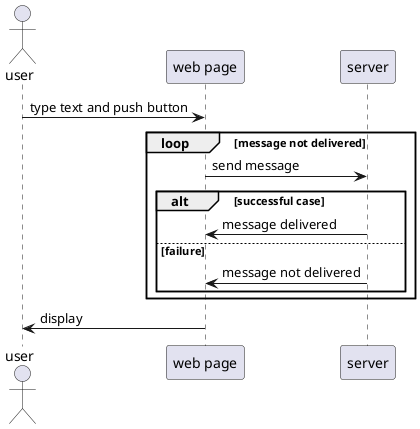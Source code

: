 @startuml
'
'
' Use case View
'
'

actor user

participant "web page" as wp
participant server as s


user -> wp : type text and push button
loop message not delivered
    wp -> s : send message
    alt successful case
        wp <- s : message delivered
    else failure
        wp <- s : message not delivered

    end
end
user <- wp : display

@enduml
